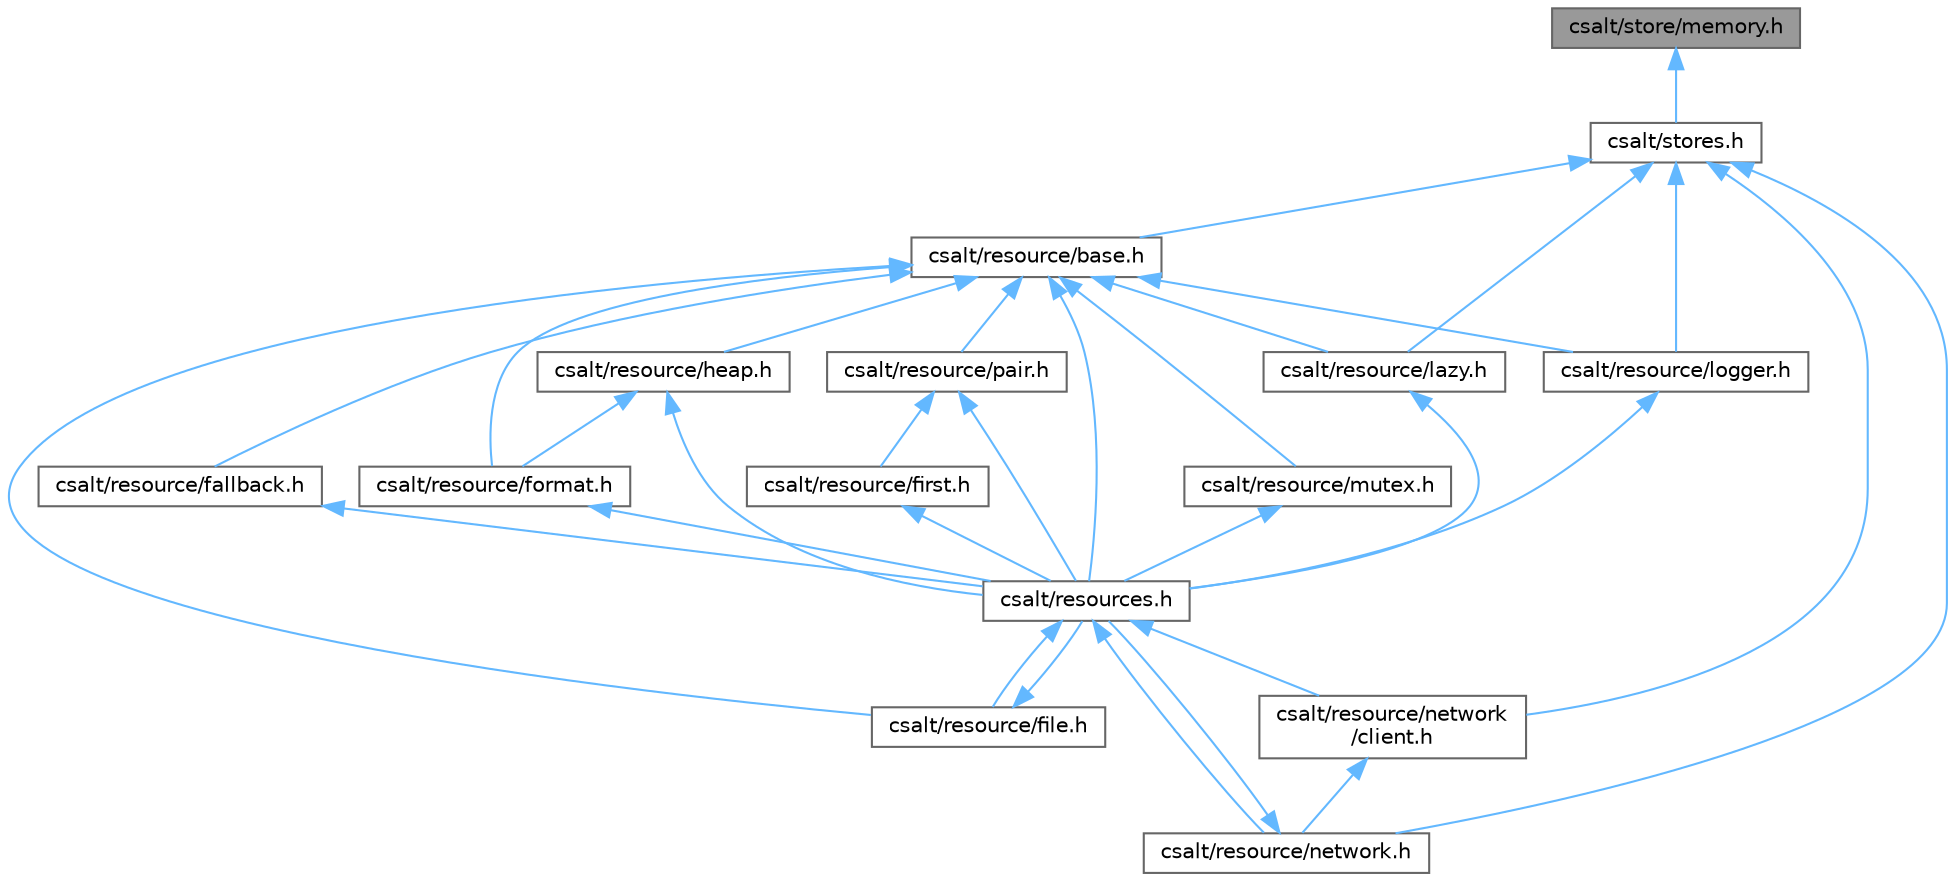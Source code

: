 digraph "csalt/store/memory.h"
{
 // LATEX_PDF_SIZE
  bgcolor="transparent";
  edge [fontname=Helvetica,fontsize=10,labelfontname=Helvetica,labelfontsize=10];
  node [fontname=Helvetica,fontsize=10,shape=box,height=0.2,width=0.4];
  Node1 [id="Node000001",label="csalt/store/memory.h",height=0.2,width=0.4,color="gray40", fillcolor="grey60", style="filled", fontcolor="black",tooltip="This module defines an interface for static memory, such as globally-defined objects,..."];
  Node1 -> Node2 [id="edge1_Node000001_Node000002",dir="back",color="steelblue1",style="solid",tooltip=" "];
  Node2 [id="Node000002",label="csalt/stores.h",height=0.2,width=0.4,color="grey40", fillcolor="white", style="filled",URL="$stores_8h_source.html",tooltip=" "];
  Node2 -> Node3 [id="edge2_Node000002_Node000003",dir="back",color="steelblue1",style="solid",tooltip=" "];
  Node3 [id="Node000003",label="csalt/resource/base.h",height=0.2,width=0.4,color="grey40", fillcolor="white", style="filled",URL="$resource_2base_8h.html",tooltip="Provides an interface for resource with lifetimes."];
  Node3 -> Node4 [id="edge3_Node000003_Node000004",dir="back",color="steelblue1",style="solid",tooltip=" "];
  Node4 [id="Node000004",label="csalt/resource/fallback.h",height=0.2,width=0.4,color="grey40", fillcolor="white", style="filled",URL="$resource_2fallback_8h.html",tooltip="A resource that takes two resources and produces a csalt_store_fallback with the results."];
  Node4 -> Node5 [id="edge4_Node000004_Node000005",dir="back",color="steelblue1",style="solid",tooltip=" "];
  Node5 [id="Node000005",label="csalt/resources.h",height=0.2,width=0.4,color="grey40", fillcolor="white", style="filled",URL="$resources_8h_source.html",tooltip=" "];
  Node5 -> Node6 [id="edge5_Node000005_Node000006",dir="back",color="steelblue1",style="solid",tooltip=" "];
  Node6 [id="Node000006",label="csalt/resource/file.h",height=0.2,width=0.4,color="grey40", fillcolor="white", style="filled",URL="$file_8h.html",tooltip="Represents a file on the file system."];
  Node6 -> Node5 [id="edge6_Node000006_Node000005",dir="back",color="steelblue1",style="solid",tooltip=" "];
  Node5 -> Node7 [id="edge7_Node000005_Node000007",dir="back",color="steelblue1",style="solid",tooltip=" "];
  Node7 [id="Node000007",label="csalt/resource/network.h",height=0.2,width=0.4,color="grey40", fillcolor="white", style="filled",URL="$network_8h.html",tooltip="This module contains common networking functionality used by most network resources."];
  Node7 -> Node5 [id="edge8_Node000007_Node000005",dir="back",color="steelblue1",style="solid",tooltip=" "];
  Node5 -> Node8 [id="edge9_Node000005_Node000008",dir="back",color="steelblue1",style="solid",tooltip=" "];
  Node8 [id="Node000008",label="csalt/resource/network\l/client.h",height=0.2,width=0.4,color="grey40", fillcolor="white", style="filled",URL="$client_8h.html",tooltip="Represents a connect()ed network socket."];
  Node8 -> Node7 [id="edge10_Node000008_Node000007",dir="back",color="steelblue1",style="solid",tooltip=" "];
  Node3 -> Node6 [id="edge11_Node000003_Node000006",dir="back",color="steelblue1",style="solid",tooltip=" "];
  Node3 -> Node9 [id="edge12_Node000003_Node000009",dir="back",color="steelblue1",style="solid",tooltip=" "];
  Node9 [id="Node000009",label="csalt/resource/format.h",height=0.2,width=0.4,color="grey40", fillcolor="white", style="filled",URL="$format_8h.html",tooltip="Provides a run-time resource interface for format strings."];
  Node9 -> Node5 [id="edge13_Node000009_Node000005",dir="back",color="steelblue1",style="solid",tooltip=" "];
  Node3 -> Node10 [id="edge14_Node000003_Node000010",dir="back",color="steelblue1",style="solid",tooltip=" "];
  Node10 [id="Node000010",label="csalt/resource/heap.h",height=0.2,width=0.4,color="grey40", fillcolor="white", style="filled",URL="$heap_8h_source.html",tooltip=" "];
  Node10 -> Node9 [id="edge15_Node000010_Node000009",dir="back",color="steelblue1",style="solid",tooltip=" "];
  Node10 -> Node5 [id="edge16_Node000010_Node000005",dir="back",color="steelblue1",style="solid",tooltip=" "];
  Node3 -> Node11 [id="edge17_Node000003_Node000011",dir="back",color="steelblue1",style="solid",tooltip=" "];
  Node11 [id="Node000011",label="csalt/resource/lazy.h",height=0.2,width=0.4,color="grey40", fillcolor="white", style="filled",URL="$lazy_8h.html",tooltip="This resource takes a resource and delays initialization until the store is used."];
  Node11 -> Node5 [id="edge18_Node000011_Node000005",dir="back",color="steelblue1",style="solid",tooltip=" "];
  Node3 -> Node12 [id="edge19_Node000003_Node000012",dir="back",color="steelblue1",style="solid",tooltip=" "];
  Node12 [id="Node000012",label="csalt/resource/logger.h",height=0.2,width=0.4,color="grey40", fillcolor="white", style="filled",URL="$resource_2logger_8h.html",tooltip="Decorates a resource with a logger, reporting resource initialization failures."];
  Node12 -> Node5 [id="edge20_Node000012_Node000005",dir="back",color="steelblue1",style="solid",tooltip=" "];
  Node3 -> Node13 [id="edge21_Node000003_Node000013",dir="back",color="steelblue1",style="solid",tooltip=" "];
  Node13 [id="Node000013",label="csalt/resource/mutex.h",height=0.2,width=0.4,color="grey40", fillcolor="white", style="filled",URL="$resource_2mutex_8h.html",tooltip="Decorates a resource for synchronization with a mutex."];
  Node13 -> Node5 [id="edge22_Node000013_Node000005",dir="back",color="steelblue1",style="solid",tooltip=" "];
  Node3 -> Node14 [id="edge23_Node000003_Node000014",dir="back",color="steelblue1",style="solid",tooltip=" "];
  Node14 [id="Node000014",label="csalt/resource/pair.h",height=0.2,width=0.4,color="grey40", fillcolor="white", style="filled",URL="$resource_2pair_8h.html",tooltip="Treats two pairs as a single pair."];
  Node14 -> Node15 [id="edge24_Node000014_Node000015",dir="back",color="steelblue1",style="solid",tooltip=" "];
  Node15 [id="Node000015",label="csalt/resource/first.h",height=0.2,width=0.4,color="grey40", fillcolor="white", style="filled",URL="$first_8h.html",tooltip="A resource which returns the store of the first resource to initialize successfully."];
  Node15 -> Node5 [id="edge25_Node000015_Node000005",dir="back",color="steelblue1",style="solid",tooltip=" "];
  Node14 -> Node5 [id="edge26_Node000014_Node000005",dir="back",color="steelblue1",style="solid",tooltip=" "];
  Node3 -> Node5 [id="edge27_Node000003_Node000005",dir="back",color="steelblue1",style="solid",tooltip=" "];
  Node2 -> Node11 [id="edge28_Node000002_Node000011",dir="back",color="steelblue1",style="solid",tooltip=" "];
  Node2 -> Node12 [id="edge29_Node000002_Node000012",dir="back",color="steelblue1",style="solid",tooltip=" "];
  Node2 -> Node7 [id="edge30_Node000002_Node000007",dir="back",color="steelblue1",style="solid",tooltip=" "];
  Node2 -> Node8 [id="edge31_Node000002_Node000008",dir="back",color="steelblue1",style="solid",tooltip=" "];
}
